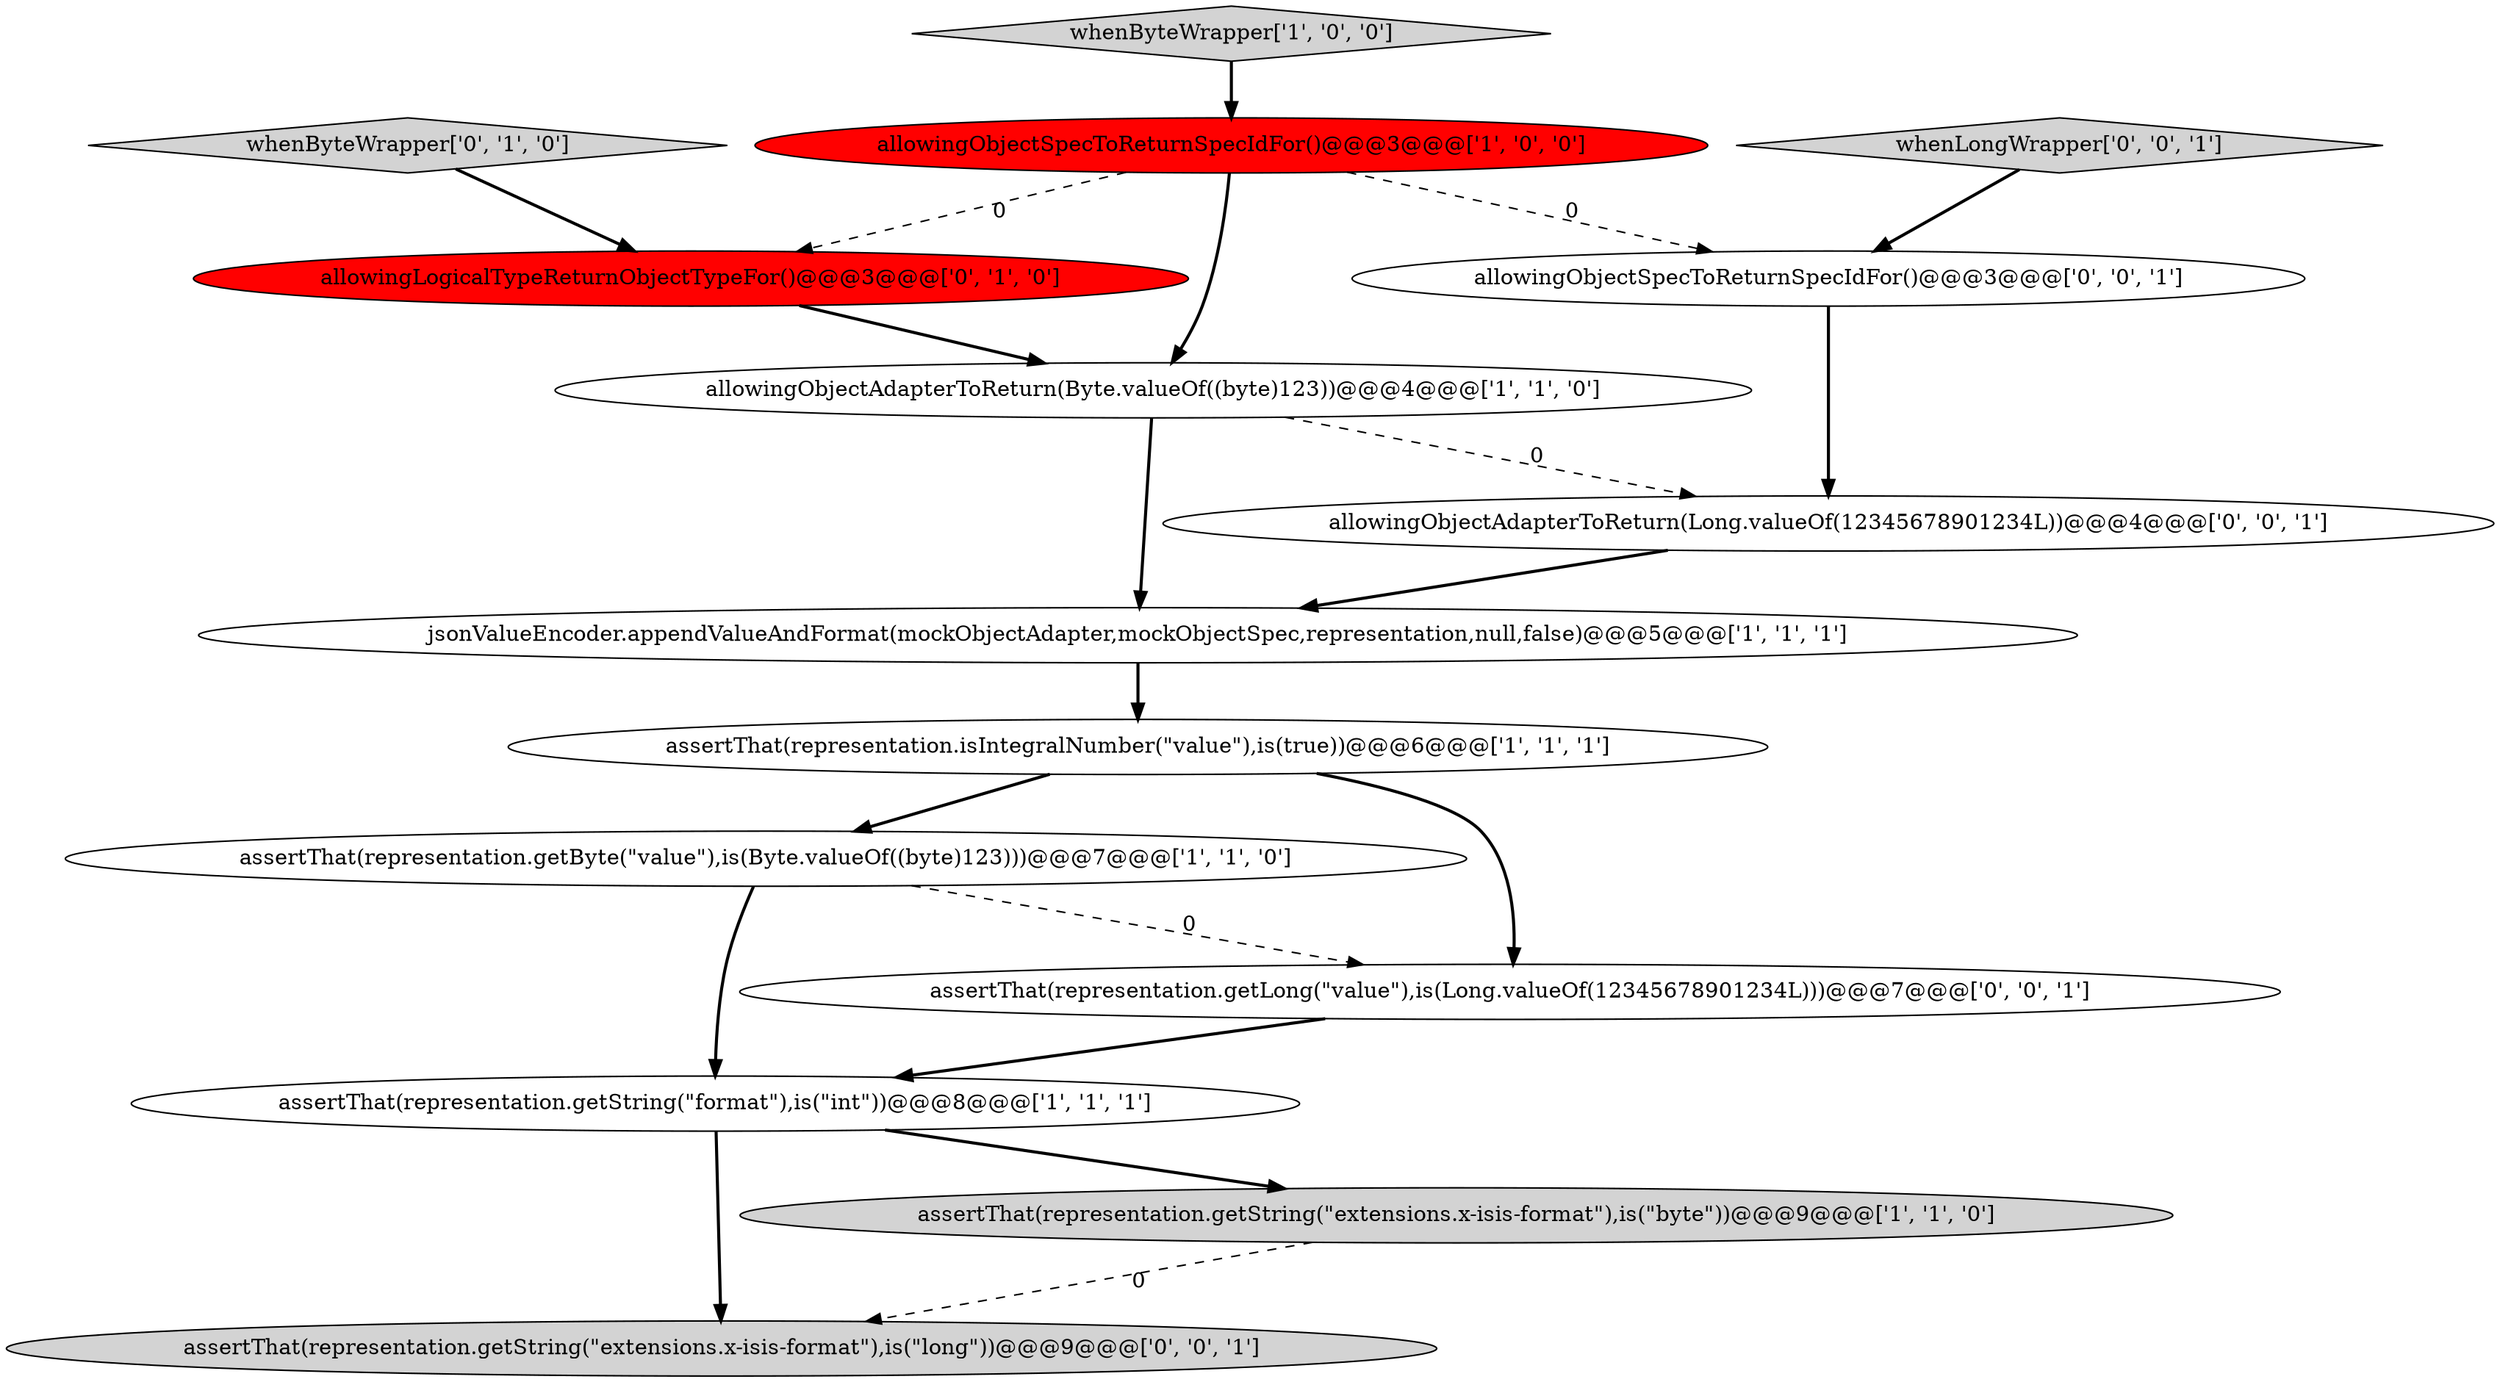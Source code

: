 digraph {
0 [style = filled, label = "assertThat(representation.isIntegralNumber(\"value\"),is(true))@@@6@@@['1', '1', '1']", fillcolor = white, shape = ellipse image = "AAA0AAABBB1BBB"];
10 [style = filled, label = "allowingObjectAdapterToReturn(Long.valueOf(12345678901234L))@@@4@@@['0', '0', '1']", fillcolor = white, shape = ellipse image = "AAA0AAABBB3BBB"];
3 [style = filled, label = "allowingObjectAdapterToReturn(Byte.valueOf((byte)123))@@@4@@@['1', '1', '0']", fillcolor = white, shape = ellipse image = "AAA0AAABBB1BBB"];
7 [style = filled, label = "jsonValueEncoder.appendValueAndFormat(mockObjectAdapter,mockObjectSpec,representation,null,false)@@@5@@@['1', '1', '1']", fillcolor = white, shape = ellipse image = "AAA0AAABBB1BBB"];
14 [style = filled, label = "assertThat(representation.getString(\"extensions.x-isis-format\"),is(\"long\"))@@@9@@@['0', '0', '1']", fillcolor = lightgray, shape = ellipse image = "AAA0AAABBB3BBB"];
13 [style = filled, label = "allowingObjectSpecToReturnSpecIdFor()@@@3@@@['0', '0', '1']", fillcolor = white, shape = ellipse image = "AAA0AAABBB3BBB"];
1 [style = filled, label = "assertThat(representation.getString(\"format\"),is(\"int\"))@@@8@@@['1', '1', '1']", fillcolor = white, shape = ellipse image = "AAA0AAABBB1BBB"];
2 [style = filled, label = "whenByteWrapper['1', '0', '0']", fillcolor = lightgray, shape = diamond image = "AAA0AAABBB1BBB"];
5 [style = filled, label = "assertThat(representation.getString(\"extensions.x-isis-format\"),is(\"byte\"))@@@9@@@['1', '1', '0']", fillcolor = lightgray, shape = ellipse image = "AAA0AAABBB1BBB"];
6 [style = filled, label = "assertThat(representation.getByte(\"value\"),is(Byte.valueOf((byte)123)))@@@7@@@['1', '1', '0']", fillcolor = white, shape = ellipse image = "AAA0AAABBB1BBB"];
8 [style = filled, label = "whenByteWrapper['0', '1', '0']", fillcolor = lightgray, shape = diamond image = "AAA0AAABBB2BBB"];
9 [style = filled, label = "allowingLogicalTypeReturnObjectTypeFor()@@@3@@@['0', '1', '0']", fillcolor = red, shape = ellipse image = "AAA1AAABBB2BBB"];
12 [style = filled, label = "whenLongWrapper['0', '0', '1']", fillcolor = lightgray, shape = diamond image = "AAA0AAABBB3BBB"];
11 [style = filled, label = "assertThat(representation.getLong(\"value\"),is(Long.valueOf(12345678901234L)))@@@7@@@['0', '0', '1']", fillcolor = white, shape = ellipse image = "AAA0AAABBB3BBB"];
4 [style = filled, label = "allowingObjectSpecToReturnSpecIdFor()@@@3@@@['1', '0', '0']", fillcolor = red, shape = ellipse image = "AAA1AAABBB1BBB"];
1->5 [style = bold, label=""];
9->3 [style = bold, label=""];
6->1 [style = bold, label=""];
4->3 [style = bold, label=""];
13->10 [style = bold, label=""];
0->11 [style = bold, label=""];
1->14 [style = bold, label=""];
7->0 [style = bold, label=""];
12->13 [style = bold, label=""];
4->9 [style = dashed, label="0"];
3->10 [style = dashed, label="0"];
6->11 [style = dashed, label="0"];
5->14 [style = dashed, label="0"];
4->13 [style = dashed, label="0"];
3->7 [style = bold, label=""];
0->6 [style = bold, label=""];
2->4 [style = bold, label=""];
10->7 [style = bold, label=""];
11->1 [style = bold, label=""];
8->9 [style = bold, label=""];
}
